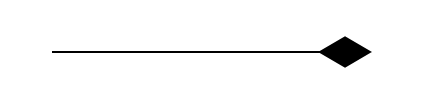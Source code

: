 <mxfile version="22.0.8" type="device">
  <diagram name="第 1 页" id="Mm0hC2-zrbVgDmfwnK1h">
    <mxGraphModel dx="336" dy="533" grid="0" gridSize="10" guides="1" tooltips="1" connect="1" arrows="1" fold="1" page="1" pageScale="1" pageWidth="827" pageHeight="1169" math="0" shadow="0">
      <root>
        <mxCell id="0" />
        <mxCell id="1" parent="0" />
        <mxCell id="MWRULVRWjAI7JQODRnuG-60" value="" style="endArrow=diamondThin;endFill=1;endSize=24;html=1;rounded=0;" edge="1" parent="1">
          <mxGeometry width="160" relative="1" as="geometry">
            <mxPoint x="50" y="353" as="sourcePoint" />
            <mxPoint x="210" y="353" as="targetPoint" />
          </mxGeometry>
        </mxCell>
      </root>
    </mxGraphModel>
  </diagram>
</mxfile>
